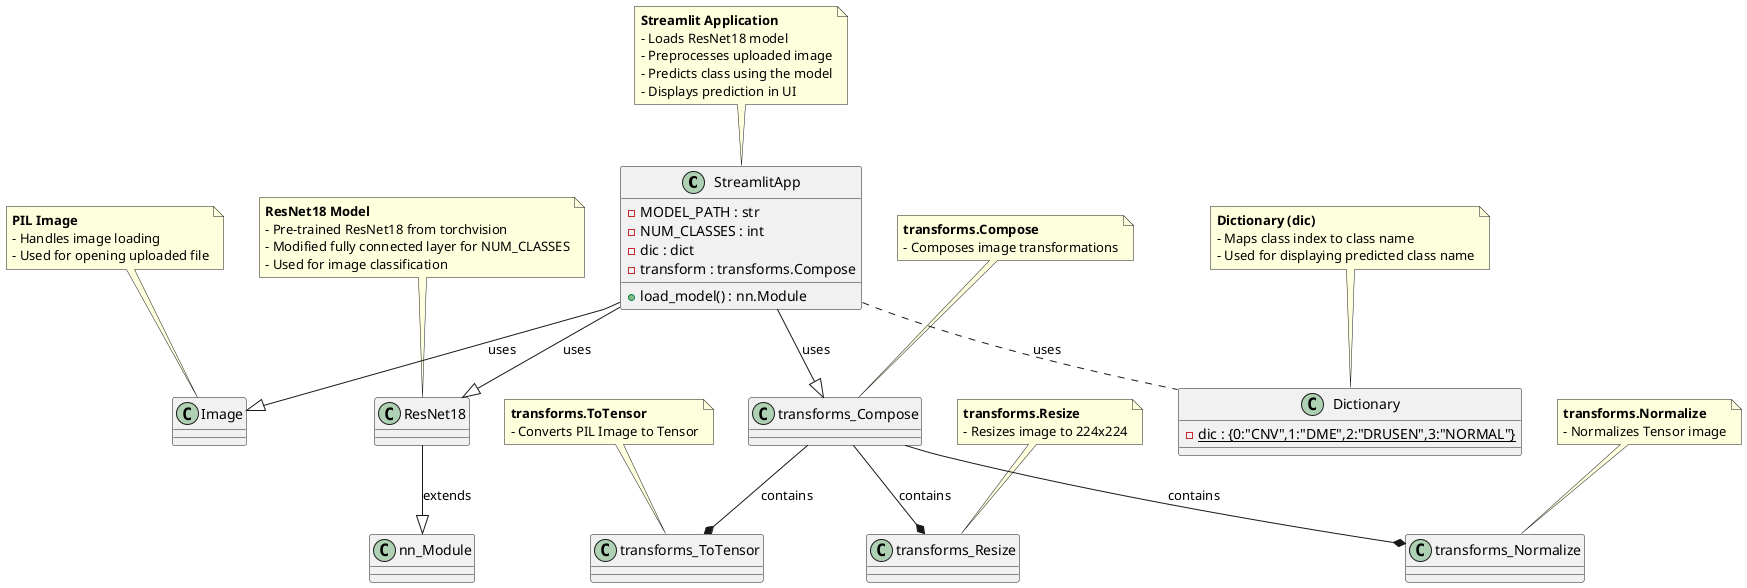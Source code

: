 @startuml
class StreamlitApp {
    - MODEL_PATH : str
    - NUM_CLASSES : int
    - dic : dict
    - transform : transforms.Compose
    + load_model() : nn.Module
}

class ResNet18 {
}

class nn_Module {
}

class Image {
}

class transforms_Compose {
}

class transforms_Resize {
}

class transforms_ToTensor {
}

class transforms_Normalize {
}

class Dictionary {
    - {static} dic : {0:"CNV",1:"DME",2:"DRUSEN",3:"NORMAL"}
}

StreamlitApp --|> ResNet18 : uses
ResNet18 --|> nn_Module : extends
StreamlitApp --|> Image : uses
StreamlitApp --|> transforms_Compose : uses

transforms_Compose --* transforms_Resize : contains
transforms_Compose --* transforms_ToTensor : contains
transforms_Compose --* transforms_Normalize : contains

StreamlitApp .. Dictionary : uses

note top of StreamlitApp
**Streamlit Application**
- Loads ResNet18 model
- Preprocesses uploaded image
- Predicts class using the model
- Displays prediction in UI
end note

note top of ResNet18
**ResNet18 Model**
- Pre-trained ResNet18 from torchvision
- Modified fully connected layer for NUM_CLASSES
- Used for image classification
end note

note top of Image
**PIL Image**
- Handles image loading
- Used for opening uploaded file
end note

note top of transforms_Compose
**transforms.Compose**
- Composes image transformations
end note

note top of transforms_Resize
**transforms.Resize**
- Resizes image to 224x224
end note

note top of transforms_ToTensor
**transforms.ToTensor**
- Converts PIL Image to Tensor
end note

note top of transforms_Normalize
**transforms.Normalize**
- Normalizes Tensor image
end note

note top of Dictionary
**Dictionary (dic)**
- Maps class index to class name
- Used for displaying predicted class name
end note

@enduml
